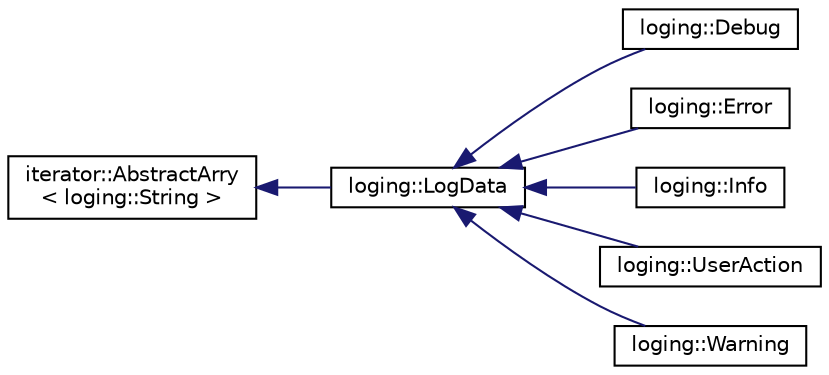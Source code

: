 digraph "クラス階層図"
{
 // LATEX_PDF_SIZE
  edge [fontname="Helvetica",fontsize="10",labelfontname="Helvetica",labelfontsize="10"];
  node [fontname="Helvetica",fontsize="10",shape=record];
  rankdir="LR";
  Node0 [label="iterator::AbstractArry\l\< loging::String \>",height=0.2,width=0.4,color="black", fillcolor="white", style="filled",URL="$classiterator_1_1AbstractArry.html",tooltip=" "];
  Node0 -> Node1 [dir="back",color="midnightblue",fontsize="10",style="solid",fontname="Helvetica"];
  Node1 [label="loging::LogData",height=0.2,width=0.4,color="black", fillcolor="white", style="filled",URL="$classloging_1_1LogData.html",tooltip=" "];
  Node1 -> Node2 [dir="back",color="midnightblue",fontsize="10",style="solid",fontname="Helvetica"];
  Node2 [label="loging::Debug",height=0.2,width=0.4,color="black", fillcolor="white", style="filled",URL="$classloging_1_1Debug.html",tooltip=" "];
  Node1 -> Node3 [dir="back",color="midnightblue",fontsize="10",style="solid",fontname="Helvetica"];
  Node3 [label="loging::Error",height=0.2,width=0.4,color="black", fillcolor="white", style="filled",URL="$classloging_1_1Error.html",tooltip=" "];
  Node1 -> Node4 [dir="back",color="midnightblue",fontsize="10",style="solid",fontname="Helvetica"];
  Node4 [label="loging::Info",height=0.2,width=0.4,color="black", fillcolor="white", style="filled",URL="$classloging_1_1Info.html",tooltip=" "];
  Node1 -> Node5 [dir="back",color="midnightblue",fontsize="10",style="solid",fontname="Helvetica"];
  Node5 [label="loging::UserAction",height=0.2,width=0.4,color="black", fillcolor="white", style="filled",URL="$classloging_1_1UserAction.html",tooltip=" "];
  Node1 -> Node6 [dir="back",color="midnightblue",fontsize="10",style="solid",fontname="Helvetica"];
  Node6 [label="loging::Warning",height=0.2,width=0.4,color="black", fillcolor="white", style="filled",URL="$classloging_1_1Warning.html",tooltip=" "];
}
